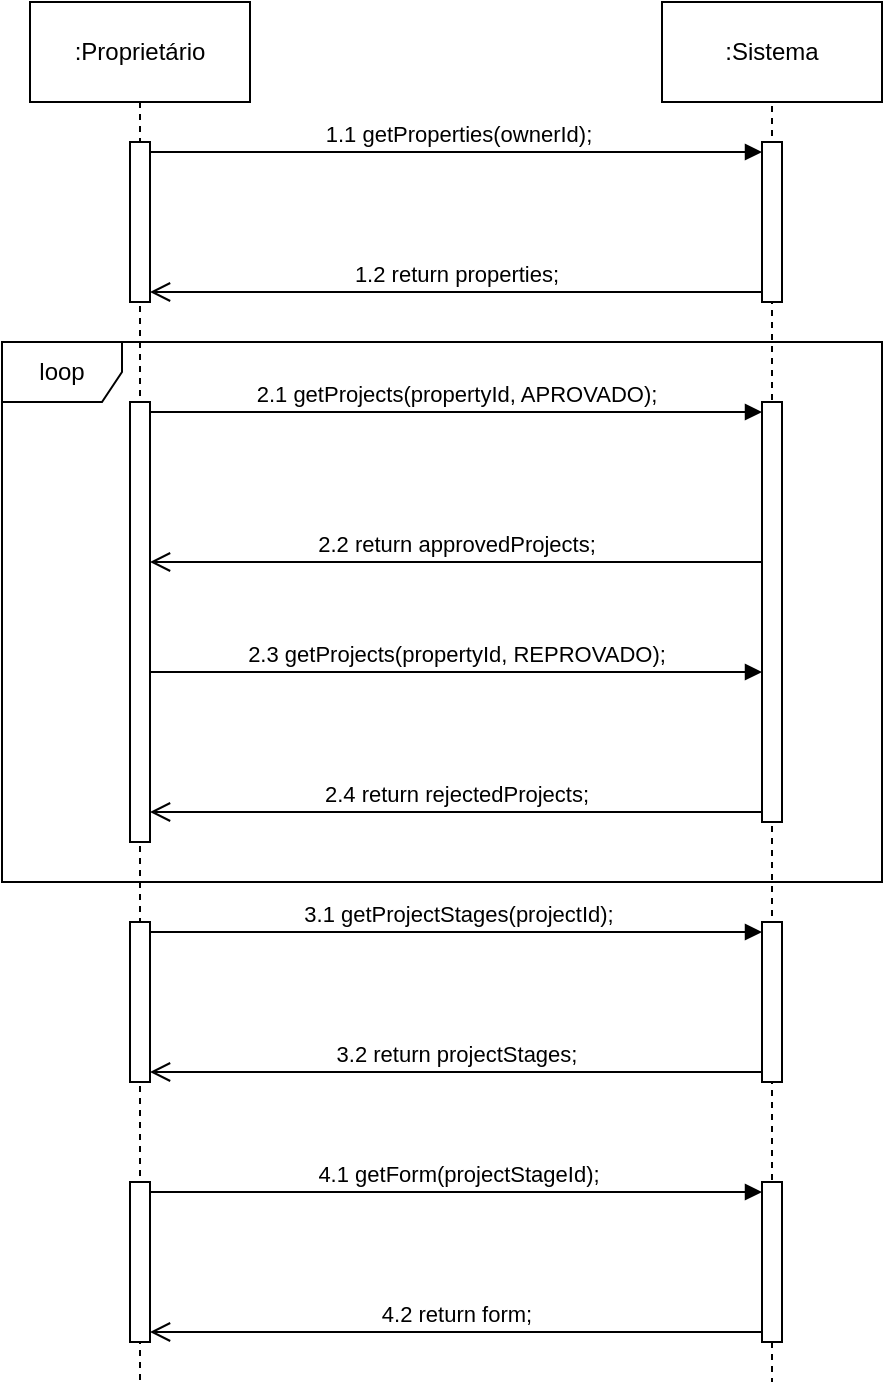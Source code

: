 <mxfile version="21.6.8" type="device">
  <diagram name="Página-1" id="P35rL5MEpzTcqfIsnOEu">
    <mxGraphModel dx="2026" dy="1171" grid="1" gridSize="10" guides="1" tooltips="1" connect="1" arrows="1" fold="1" page="1" pageScale="1" pageWidth="827" pageHeight="1169" math="0" shadow="0">
      <root>
        <mxCell id="0" />
        <mxCell id="1" parent="0" />
        <mxCell id="t17O7ftX9juy4m_Ol9sP-1" style="edgeStyle=orthogonalEdgeStyle;rounded=0;orthogonalLoop=1;jettySize=auto;html=1;endArrow=none;endFill=0;dashed=1;exitX=0.5;exitY=1;exitDx=0;exitDy=0;" parent="1" source="t17O7ftX9juy4m_Ol9sP-2" edge="1">
          <mxGeometry relative="1" as="geometry">
            <mxPoint x="299" y="770" as="targetPoint" />
            <mxPoint x="299.499" y="50" as="sourcePoint" />
          </mxGeometry>
        </mxCell>
        <mxCell id="t17O7ftX9juy4m_Ol9sP-2" value=":Proprietário" style="html=1;whiteSpace=wrap;" parent="1" vertex="1">
          <mxGeometry x="244" y="80" width="110" height="50" as="geometry" />
        </mxCell>
        <mxCell id="t17O7ftX9juy4m_Ol9sP-3" style="edgeStyle=orthogonalEdgeStyle;rounded=0;orthogonalLoop=1;jettySize=auto;html=1;dashed=1;endArrow=none;endFill=0;" parent="1" edge="1">
          <mxGeometry relative="1" as="geometry">
            <mxPoint x="615" y="770" as="targetPoint" />
            <mxPoint x="615.0" y="120" as="sourcePoint" />
          </mxGeometry>
        </mxCell>
        <mxCell id="t17O7ftX9juy4m_Ol9sP-4" value=":Sistema" style="html=1;whiteSpace=wrap;" parent="1" vertex="1">
          <mxGeometry x="560" y="80" width="110" height="50" as="geometry" />
        </mxCell>
        <mxCell id="t17O7ftX9juy4m_Ol9sP-5" value="" style="html=1;points=[[0,0,0,0,5],[0,1,0,0,-5],[1,0,0,0,5],[1,1,0,0,-5]];perimeter=orthogonalPerimeter;outlineConnect=0;targetShapes=umlLifeline;portConstraint=eastwest;newEdgeStyle={&quot;curved&quot;:0,&quot;rounded&quot;:0};" parent="1" vertex="1">
          <mxGeometry x="610" y="280" width="10" height="210" as="geometry" />
        </mxCell>
        <mxCell id="t17O7ftX9juy4m_Ol9sP-6" value="2.1 getProjects(propertyId, APROVADO);" style="html=1;verticalAlign=bottom;endArrow=block;curved=0;rounded=0;entryX=0;entryY=0;entryDx=0;entryDy=5;exitX=1;exitY=0;exitDx=0;exitDy=5;exitPerimeter=0;" parent="1" source="t17O7ftX9juy4m_Ol9sP-8" target="t17O7ftX9juy4m_Ol9sP-5" edge="1">
          <mxGeometry relative="1" as="geometry">
            <mxPoint x="299" y="285" as="sourcePoint" />
            <mxPoint as="offset" />
          </mxGeometry>
        </mxCell>
        <mxCell id="t17O7ftX9juy4m_Ol9sP-7" value="2.2 return approvedProjects;" style="html=1;verticalAlign=bottom;endArrow=open;endSize=8;curved=0;rounded=0;exitX=0;exitY=1;exitDx=0;exitDy=-5;" parent="1" edge="1">
          <mxGeometry relative="1" as="geometry">
            <mxPoint x="304" y="360.0" as="targetPoint" />
            <mxPoint x="610" y="360.0" as="sourcePoint" />
          </mxGeometry>
        </mxCell>
        <mxCell id="t17O7ftX9juy4m_Ol9sP-8" value="" style="html=1;points=[[0,0,0,0,5],[0,1,0,0,-5],[1,0,0,0,5],[1,1,0,0,-5]];perimeter=orthogonalPerimeter;outlineConnect=0;targetShapes=umlLifeline;portConstraint=eastwest;newEdgeStyle={&quot;curved&quot;:0,&quot;rounded&quot;:0};" parent="1" vertex="1">
          <mxGeometry x="294" y="280" width="10" height="220" as="geometry" />
        </mxCell>
        <mxCell id="t17O7ftX9juy4m_Ol9sP-9" value="" style="html=1;points=[[0,0,0,0,5],[0,1,0,0,-5],[1,0,0,0,5],[1,1,0,0,-5]];perimeter=orthogonalPerimeter;outlineConnect=0;targetShapes=umlLifeline;portConstraint=eastwest;newEdgeStyle={&quot;curved&quot;:0,&quot;rounded&quot;:0};" parent="1" vertex="1">
          <mxGeometry x="610" y="540" width="10" height="80" as="geometry" />
        </mxCell>
        <mxCell id="t17O7ftX9juy4m_Ol9sP-10" value="3.1 getProjectStages(projectId);" style="html=1;verticalAlign=bottom;endArrow=block;curved=0;rounded=0;entryX=0;entryY=0;entryDx=0;entryDy=5;exitX=1;exitY=0;exitDx=0;exitDy=5;exitPerimeter=0;" parent="1" source="t17O7ftX9juy4m_Ol9sP-12" target="t17O7ftX9juy4m_Ol9sP-9" edge="1">
          <mxGeometry x="0.003" relative="1" as="geometry">
            <mxPoint x="299" y="545" as="sourcePoint" />
            <mxPoint as="offset" />
          </mxGeometry>
        </mxCell>
        <mxCell id="t17O7ftX9juy4m_Ol9sP-11" value="3.2 return projectStages;" style="html=1;verticalAlign=bottom;endArrow=open;endSize=8;curved=0;rounded=0;exitX=0;exitY=1;exitDx=0;exitDy=-5;entryX=1;entryY=1;entryDx=0;entryDy=-5;entryPerimeter=0;" parent="1" source="t17O7ftX9juy4m_Ol9sP-9" target="t17O7ftX9juy4m_Ol9sP-12" edge="1">
          <mxGeometry x="0.001" relative="1" as="geometry">
            <mxPoint x="299" y="616" as="targetPoint" />
            <mxPoint as="offset" />
          </mxGeometry>
        </mxCell>
        <mxCell id="t17O7ftX9juy4m_Ol9sP-12" value="" style="html=1;points=[[0,0,0,0,5],[0,1,0,0,-5],[1,0,0,0,5],[1,1,0,0,-5]];perimeter=orthogonalPerimeter;outlineConnect=0;targetShapes=umlLifeline;portConstraint=eastwest;newEdgeStyle={&quot;curved&quot;:0,&quot;rounded&quot;:0};" parent="1" vertex="1">
          <mxGeometry x="294" y="540" width="10" height="80" as="geometry" />
        </mxCell>
        <mxCell id="t17O7ftX9juy4m_Ol9sP-13" value="" style="html=1;points=[[0,0,0,0,5],[0,1,0,0,-5],[1,0,0,0,5],[1,1,0,0,-5]];perimeter=orthogonalPerimeter;outlineConnect=0;targetShapes=umlLifeline;portConstraint=eastwest;newEdgeStyle={&quot;curved&quot;:0,&quot;rounded&quot;:0};" parent="1" vertex="1">
          <mxGeometry x="610" y="670" width="10" height="80" as="geometry" />
        </mxCell>
        <mxCell id="t17O7ftX9juy4m_Ol9sP-14" value="4.1 getForm(projectStageId);" style="html=1;verticalAlign=bottom;endArrow=block;curved=0;rounded=0;entryX=0;entryY=0;entryDx=0;entryDy=5;exitX=1;exitY=0;exitDx=0;exitDy=5;exitPerimeter=0;" parent="1" source="t17O7ftX9juy4m_Ol9sP-16" target="t17O7ftX9juy4m_Ol9sP-13" edge="1">
          <mxGeometry x="0.003" relative="1" as="geometry">
            <mxPoint x="299" y="675" as="sourcePoint" />
            <mxPoint as="offset" />
          </mxGeometry>
        </mxCell>
        <mxCell id="t17O7ftX9juy4m_Ol9sP-15" value="4.2 return form;" style="html=1;verticalAlign=bottom;endArrow=open;endSize=8;curved=0;rounded=0;exitX=0;exitY=1;exitDx=0;exitDy=-5;entryX=1;entryY=1;entryDx=0;entryDy=-5;entryPerimeter=0;" parent="1" source="t17O7ftX9juy4m_Ol9sP-13" target="t17O7ftX9juy4m_Ol9sP-16" edge="1">
          <mxGeometry relative="1" as="geometry">
            <mxPoint x="299" y="746" as="targetPoint" />
          </mxGeometry>
        </mxCell>
        <mxCell id="t17O7ftX9juy4m_Ol9sP-16" value="" style="html=1;points=[[0,0,0,0,5],[0,1,0,0,-5],[1,0,0,0,5],[1,1,0,0,-5]];perimeter=orthogonalPerimeter;outlineConnect=0;targetShapes=umlLifeline;portConstraint=eastwest;newEdgeStyle={&quot;curved&quot;:0,&quot;rounded&quot;:0};" parent="1" vertex="1">
          <mxGeometry x="294" y="670" width="10" height="80" as="geometry" />
        </mxCell>
        <mxCell id="3g-RBTA6msHyHWeCjnT9-2" value="2.3 getProjects(propertyId, REPROVADO);" style="html=1;verticalAlign=bottom;endArrow=block;curved=0;rounded=0;entryX=0;entryY=0;entryDx=0;entryDy=5;exitX=1;exitY=0;exitDx=0;exitDy=5;exitPerimeter=0;" parent="1" edge="1">
          <mxGeometry relative="1" as="geometry">
            <mxPoint x="304" y="415.0" as="sourcePoint" />
            <mxPoint as="offset" />
            <mxPoint x="610" y="415.0" as="targetPoint" />
          </mxGeometry>
        </mxCell>
        <mxCell id="3g-RBTA6msHyHWeCjnT9-3" value="2.4 return rejectedProjects;" style="html=1;verticalAlign=bottom;endArrow=open;endSize=8;curved=0;rounded=0;exitX=0;exitY=1;exitDx=0;exitDy=-5;entryX=1;entryY=1;entryDx=0;entryDy=-5;entryPerimeter=0;" parent="1" edge="1">
          <mxGeometry relative="1" as="geometry">
            <mxPoint x="304" y="485.0" as="targetPoint" />
            <mxPoint x="610" y="485.0" as="sourcePoint" />
          </mxGeometry>
        </mxCell>
        <mxCell id="x8AkEKcvODxlxOseXXvR-5" value="" style="html=1;points=[[0,0,0,0,5],[0,1,0,0,-5],[1,0,0,0,5],[1,1,0,0,-5]];perimeter=orthogonalPerimeter;outlineConnect=0;targetShapes=umlLifeline;portConstraint=eastwest;newEdgeStyle={&quot;curved&quot;:0,&quot;rounded&quot;:0};" vertex="1" parent="1">
          <mxGeometry x="610" y="150" width="10" height="80" as="geometry" />
        </mxCell>
        <mxCell id="x8AkEKcvODxlxOseXXvR-6" value="1.1 getProperties(ownerId);" style="html=1;verticalAlign=bottom;endArrow=block;curved=0;rounded=0;entryX=0;entryY=0;entryDx=0;entryDy=5;exitX=1;exitY=0;exitDx=0;exitDy=5;exitPerimeter=0;" edge="1" parent="1" source="x8AkEKcvODxlxOseXXvR-8" target="x8AkEKcvODxlxOseXXvR-5">
          <mxGeometry x="0.003" relative="1" as="geometry">
            <mxPoint x="299" y="155" as="sourcePoint" />
            <mxPoint as="offset" />
          </mxGeometry>
        </mxCell>
        <mxCell id="x8AkEKcvODxlxOseXXvR-7" value="1.2 return properties;" style="html=1;verticalAlign=bottom;endArrow=open;endSize=8;curved=0;rounded=0;exitX=0;exitY=1;exitDx=0;exitDy=-5;entryX=1;entryY=1;entryDx=0;entryDy=-5;entryPerimeter=0;" edge="1" parent="1" source="x8AkEKcvODxlxOseXXvR-5" target="x8AkEKcvODxlxOseXXvR-8">
          <mxGeometry x="0.001" relative="1" as="geometry">
            <mxPoint x="299" y="226" as="targetPoint" />
            <mxPoint as="offset" />
          </mxGeometry>
        </mxCell>
        <mxCell id="x8AkEKcvODxlxOseXXvR-8" value="" style="html=1;points=[[0,0,0,0,5],[0,1,0,0,-5],[1,0,0,0,5],[1,1,0,0,-5]];perimeter=orthogonalPerimeter;outlineConnect=0;targetShapes=umlLifeline;portConstraint=eastwest;newEdgeStyle={&quot;curved&quot;:0,&quot;rounded&quot;:0};" vertex="1" parent="1">
          <mxGeometry x="294" y="150" width="10" height="80" as="geometry" />
        </mxCell>
        <mxCell id="x8AkEKcvODxlxOseXXvR-9" value="loop" style="shape=umlFrame;whiteSpace=wrap;html=1;pointerEvents=0;" vertex="1" parent="1">
          <mxGeometry x="230" y="250" width="440" height="270" as="geometry" />
        </mxCell>
      </root>
    </mxGraphModel>
  </diagram>
</mxfile>

